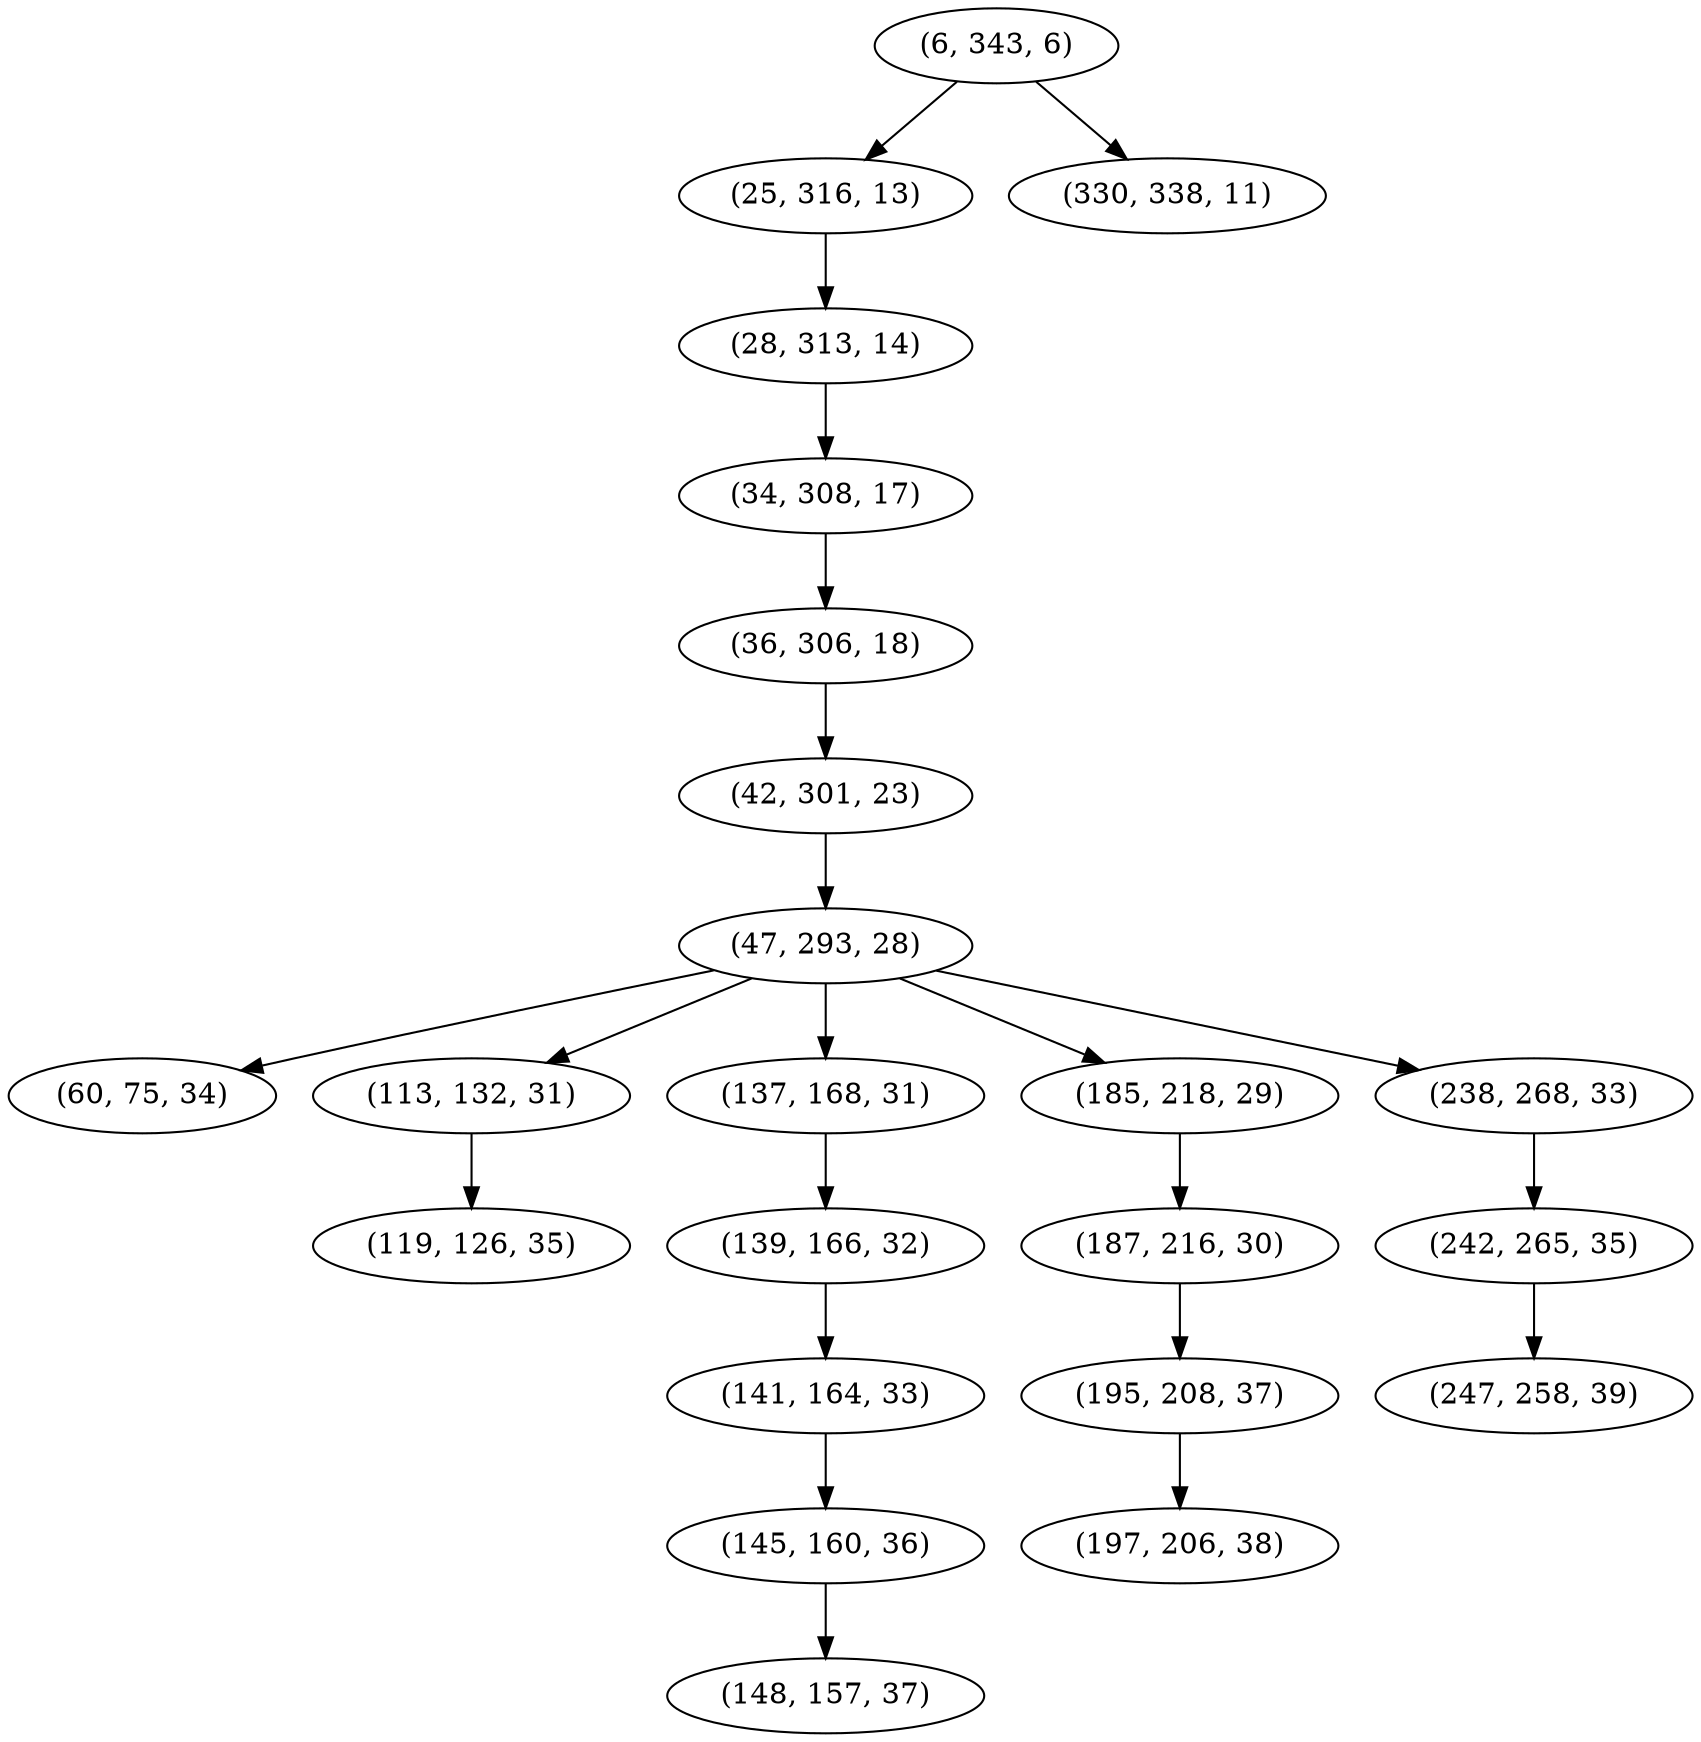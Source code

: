 digraph tree {
    "(6, 343, 6)";
    "(25, 316, 13)";
    "(28, 313, 14)";
    "(34, 308, 17)";
    "(36, 306, 18)";
    "(42, 301, 23)";
    "(47, 293, 28)";
    "(60, 75, 34)";
    "(113, 132, 31)";
    "(119, 126, 35)";
    "(137, 168, 31)";
    "(139, 166, 32)";
    "(141, 164, 33)";
    "(145, 160, 36)";
    "(148, 157, 37)";
    "(185, 218, 29)";
    "(187, 216, 30)";
    "(195, 208, 37)";
    "(197, 206, 38)";
    "(238, 268, 33)";
    "(242, 265, 35)";
    "(247, 258, 39)";
    "(330, 338, 11)";
    "(6, 343, 6)" -> "(25, 316, 13)";
    "(6, 343, 6)" -> "(330, 338, 11)";
    "(25, 316, 13)" -> "(28, 313, 14)";
    "(28, 313, 14)" -> "(34, 308, 17)";
    "(34, 308, 17)" -> "(36, 306, 18)";
    "(36, 306, 18)" -> "(42, 301, 23)";
    "(42, 301, 23)" -> "(47, 293, 28)";
    "(47, 293, 28)" -> "(60, 75, 34)";
    "(47, 293, 28)" -> "(113, 132, 31)";
    "(47, 293, 28)" -> "(137, 168, 31)";
    "(47, 293, 28)" -> "(185, 218, 29)";
    "(47, 293, 28)" -> "(238, 268, 33)";
    "(113, 132, 31)" -> "(119, 126, 35)";
    "(137, 168, 31)" -> "(139, 166, 32)";
    "(139, 166, 32)" -> "(141, 164, 33)";
    "(141, 164, 33)" -> "(145, 160, 36)";
    "(145, 160, 36)" -> "(148, 157, 37)";
    "(185, 218, 29)" -> "(187, 216, 30)";
    "(187, 216, 30)" -> "(195, 208, 37)";
    "(195, 208, 37)" -> "(197, 206, 38)";
    "(238, 268, 33)" -> "(242, 265, 35)";
    "(242, 265, 35)" -> "(247, 258, 39)";
}

